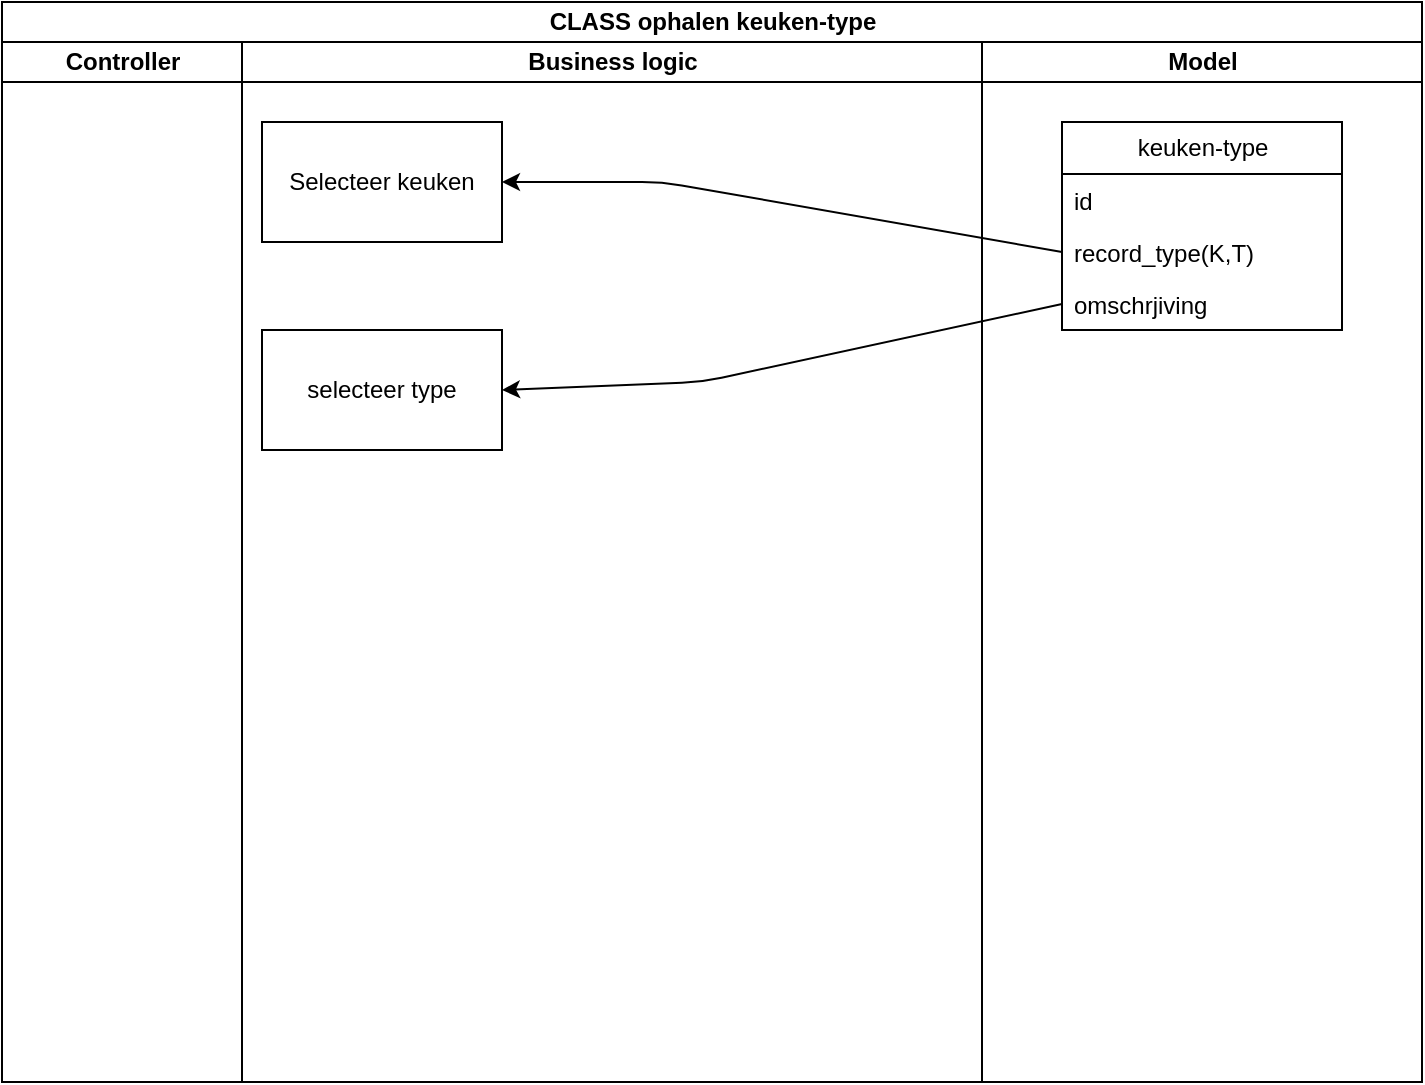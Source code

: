 <mxfile>
    <diagram id="tzScB7RAXw2Mo_qHihB-" name="Page-1">
        <mxGraphModel dx="1078" dy="779" grid="1" gridSize="10" guides="1" tooltips="1" connect="1" arrows="1" fold="1" page="1" pageScale="1" pageWidth="850" pageHeight="1100" math="0" shadow="0">
            <root>
                <mxCell id="0"/>
                <mxCell id="1" parent="0"/>
                <mxCell id="2" value="CLASS ophalen keuken-type" style="swimlane;childLayout=stackLayout;resizeParent=1;resizeParentMax=0;startSize=20;html=1;" parent="1" vertex="1">
                    <mxGeometry x="60" y="50" width="710" height="540" as="geometry"/>
                </mxCell>
                <mxCell id="3" value="Controller" style="swimlane;startSize=20;html=1;" parent="2" vertex="1">
                    <mxGeometry y="20" width="120" height="520" as="geometry"/>
                </mxCell>
                <mxCell id="4" value="Business logic" style="swimlane;startSize=20;html=1;" parent="2" vertex="1">
                    <mxGeometry x="120" y="20" width="370" height="520" as="geometry"/>
                </mxCell>
                <mxCell id="5" value="Selecteer keuken" style="rounded=0;whiteSpace=wrap;html=1;" parent="4" vertex="1">
                    <mxGeometry x="10" y="40" width="120" height="60" as="geometry"/>
                </mxCell>
                <mxCell id="17" value="selecteer type" style="rounded=0;whiteSpace=wrap;html=1;" parent="4" vertex="1">
                    <mxGeometry x="10" y="144" width="120" height="60" as="geometry"/>
                </mxCell>
                <mxCell id="8" value="Model" style="swimlane;startSize=20;html=1;" parent="2" vertex="1">
                    <mxGeometry x="490" y="20" width="220" height="520" as="geometry"/>
                </mxCell>
                <mxCell id="9" value="keuken-type" style="swimlane;fontStyle=0;childLayout=stackLayout;horizontal=1;startSize=26;fillColor=none;horizontalStack=0;resizeParent=1;resizeParentMax=0;resizeLast=0;collapsible=1;marginBottom=0;html=1;" parent="8" vertex="1">
                    <mxGeometry x="40" y="40" width="140" height="104" as="geometry"/>
                </mxCell>
                <mxCell id="10" value="id" style="text;strokeColor=none;fillColor=none;align=left;verticalAlign=top;spacingLeft=4;spacingRight=4;overflow=hidden;rotatable=0;points=[[0,0.5],[1,0.5]];portConstraint=eastwest;whiteSpace=wrap;html=1;" parent="9" vertex="1">
                    <mxGeometry y="26" width="140" height="26" as="geometry"/>
                </mxCell>
                <mxCell id="11" value="record_type(K,T)" style="text;strokeColor=none;fillColor=none;align=left;verticalAlign=top;spacingLeft=4;spacingRight=4;overflow=hidden;rotatable=0;points=[[0,0.5],[1,0.5]];portConstraint=eastwest;whiteSpace=wrap;html=1;" parent="9" vertex="1">
                    <mxGeometry y="52" width="140" height="26" as="geometry"/>
                </mxCell>
                <mxCell id="12" value="omschrjiving" style="text;strokeColor=none;fillColor=none;align=left;verticalAlign=top;spacingLeft=4;spacingRight=4;overflow=hidden;rotatable=0;points=[[0,0.5],[1,0.5]];portConstraint=eastwest;whiteSpace=wrap;html=1;" parent="9" vertex="1">
                    <mxGeometry y="78" width="140" height="26" as="geometry"/>
                </mxCell>
                <mxCell id="15" style="edgeStyle=none;html=1;exitX=0;exitY=0.5;exitDx=0;exitDy=0;entryX=1;entryY=0.5;entryDx=0;entryDy=0;" parent="2" source="11" target="5" edge="1">
                    <mxGeometry relative="1" as="geometry">
                        <Array as="points">
                            <mxPoint x="330" y="90"/>
                        </Array>
                    </mxGeometry>
                </mxCell>
                <mxCell id="23" style="edgeStyle=none;html=1;exitX=0;exitY=0.5;exitDx=0;exitDy=0;entryX=1;entryY=0.5;entryDx=0;entryDy=0;startArrow=none;startFill=0;endArrow=classic;endFill=1;" parent="2" source="12" target="17" edge="1">
                    <mxGeometry relative="1" as="geometry">
                        <Array as="points">
                            <mxPoint x="350" y="190"/>
                        </Array>
                    </mxGeometry>
                </mxCell>
            </root>
        </mxGraphModel>
    </diagram>
</mxfile>